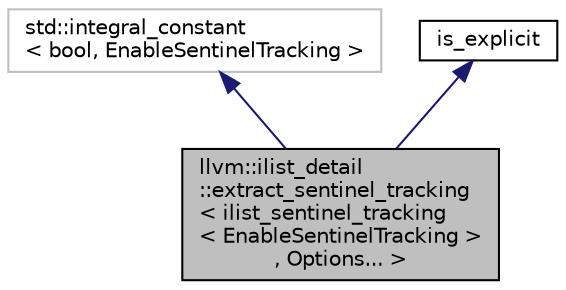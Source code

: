 digraph "llvm::ilist_detail::extract_sentinel_tracking&lt; ilist_sentinel_tracking&lt; EnableSentinelTracking &gt;, Options... &gt;"
{
 // LATEX_PDF_SIZE
  bgcolor="transparent";
  edge [fontname="Helvetica",fontsize="10",labelfontname="Helvetica",labelfontsize="10"];
  node [fontname="Helvetica",fontsize="10",shape=record];
  Node1 [label="llvm::ilist_detail\l::extract_sentinel_tracking\l\< ilist_sentinel_tracking\l\< EnableSentinelTracking \>\l, Options... \>",height=0.2,width=0.4,color="black", fillcolor="grey75", style="filled", fontcolor="black",tooltip=" "];
  Node2 -> Node1 [dir="back",color="midnightblue",fontsize="10",style="solid",fontname="Helvetica"];
  Node2 [label="std::integral_constant\l\< bool, EnableSentinelTracking \>",height=0.2,width=0.4,color="grey75",tooltip=" "];
  Node3 -> Node1 [dir="back",color="midnightblue",fontsize="10",style="solid",fontname="Helvetica"];
  Node3 [label="is_explicit",height=0.2,width=0.4,color="black",URL="$structllvm_1_1ilist__detail_1_1explicitness.html",tooltip="Helper trait for recording whether an option is specified explicitly."];
}
